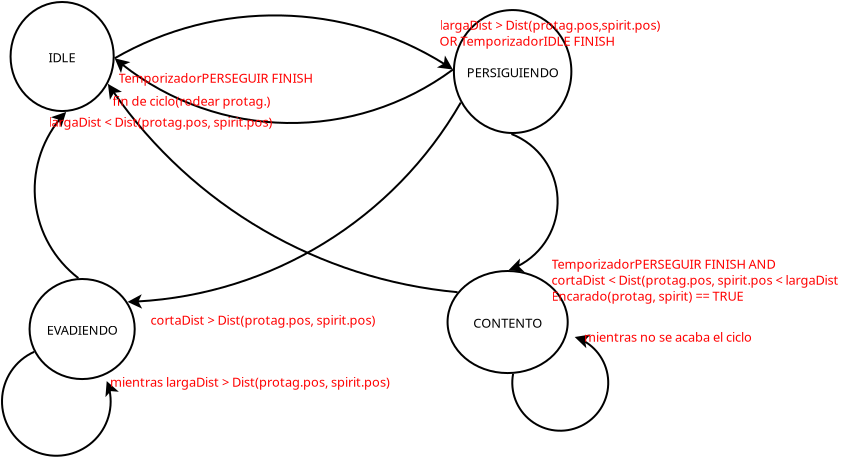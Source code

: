 <?xml version="1.0" encoding="UTF-8"?>
<dia:diagram xmlns:dia="http://www.lysator.liu.se/~alla/dia/">
  <dia:layer name="Fondo" visible="true" active="true">
    <dia:object type="Flowchart - Ellipse" version="0" id="O0">
      <dia:attribute name="obj_pos">
        <dia:point val="15.493,11.247"/>
      </dia:attribute>
      <dia:attribute name="obj_bb">
        <dia:rectangle val="15.443,11.197;20.7,16.75"/>
      </dia:attribute>
      <dia:attribute name="elem_corner">
        <dia:point val="15.493,11.247"/>
      </dia:attribute>
      <dia:attribute name="elem_width">
        <dia:real val="5.157"/>
      </dia:attribute>
      <dia:attribute name="elem_height">
        <dia:real val="5.453"/>
      </dia:attribute>
      <dia:attribute name="show_background">
        <dia:boolean val="true"/>
      </dia:attribute>
      <dia:attribute name="padding">
        <dia:real val="0.354"/>
      </dia:attribute>
      <dia:attribute name="text">
        <dia:composite type="text">
          <dia:attribute name="string">
            <dia:string>#IDLE#</dia:string>
          </dia:attribute>
          <dia:attribute name="font">
            <dia:font family="sans" style="0" name="Helvetica"/>
          </dia:attribute>
          <dia:attribute name="height">
            <dia:real val="0.8"/>
          </dia:attribute>
          <dia:attribute name="pos">
            <dia:point val="18.072,14.168"/>
          </dia:attribute>
          <dia:attribute name="color">
            <dia:color val="#000000"/>
          </dia:attribute>
          <dia:attribute name="alignment">
            <dia:enum val="1"/>
          </dia:attribute>
        </dia:composite>
      </dia:attribute>
    </dia:object>
    <dia:object type="Flowchart - Ellipse" version="0" id="O1">
      <dia:attribute name="obj_pos">
        <dia:point val="37.66,11.65"/>
      </dia:attribute>
      <dia:attribute name="obj_bb">
        <dia:rectangle val="37.61,11.6;43.583,17.847"/>
      </dia:attribute>
      <dia:attribute name="elem_corner">
        <dia:point val="37.66,11.65"/>
      </dia:attribute>
      <dia:attribute name="elem_width">
        <dia:real val="5.873"/>
      </dia:attribute>
      <dia:attribute name="elem_height">
        <dia:real val="6.147"/>
      </dia:attribute>
      <dia:attribute name="show_background">
        <dia:boolean val="true"/>
      </dia:attribute>
      <dia:attribute name="padding">
        <dia:real val="0.354"/>
      </dia:attribute>
      <dia:attribute name="text">
        <dia:composite type="text">
          <dia:attribute name="string">
            <dia:string>#PERSIGUIENDO#</dia:string>
          </dia:attribute>
          <dia:attribute name="font">
            <dia:font family="sans" style="0" name="Helvetica"/>
          </dia:attribute>
          <dia:attribute name="height">
            <dia:real val="0.8"/>
          </dia:attribute>
          <dia:attribute name="pos">
            <dia:point val="40.597,14.918"/>
          </dia:attribute>
          <dia:attribute name="color">
            <dia:color val="#000000"/>
          </dia:attribute>
          <dia:attribute name="alignment">
            <dia:enum val="1"/>
          </dia:attribute>
        </dia:composite>
      </dia:attribute>
    </dia:object>
    <dia:object type="Flowchart - Ellipse" version="0" id="O2">
      <dia:attribute name="obj_pos">
        <dia:point val="16.443,25.097"/>
      </dia:attribute>
      <dia:attribute name="obj_bb">
        <dia:rectangle val="16.393,25.047;21.75,30.15"/>
      </dia:attribute>
      <dia:attribute name="elem_corner">
        <dia:point val="16.443,25.097"/>
      </dia:attribute>
      <dia:attribute name="elem_width">
        <dia:real val="5.257"/>
      </dia:attribute>
      <dia:attribute name="elem_height">
        <dia:real val="5.003"/>
      </dia:attribute>
      <dia:attribute name="show_background">
        <dia:boolean val="true"/>
      </dia:attribute>
      <dia:attribute name="padding">
        <dia:real val="0.354"/>
      </dia:attribute>
      <dia:attribute name="text">
        <dia:composite type="text">
          <dia:attribute name="string">
            <dia:string>#EVADIENDO#</dia:string>
          </dia:attribute>
          <dia:attribute name="font">
            <dia:font family="sans" style="0" name="Helvetica"/>
          </dia:attribute>
          <dia:attribute name="height">
            <dia:real val="0.8"/>
          </dia:attribute>
          <dia:attribute name="pos">
            <dia:point val="19.072,27.793"/>
          </dia:attribute>
          <dia:attribute name="color">
            <dia:color val="#000000"/>
          </dia:attribute>
          <dia:attribute name="alignment">
            <dia:enum val="1"/>
          </dia:attribute>
        </dia:composite>
      </dia:attribute>
    </dia:object>
    <dia:object type="Flowchart - Ellipse" version="0" id="O3">
      <dia:attribute name="obj_pos">
        <dia:point val="37.343,24.697"/>
      </dia:attribute>
      <dia:attribute name="obj_bb">
        <dia:rectangle val="37.293,24.647;43.4,29.85"/>
      </dia:attribute>
      <dia:attribute name="elem_corner">
        <dia:point val="37.343,24.697"/>
      </dia:attribute>
      <dia:attribute name="elem_width">
        <dia:real val="6.007"/>
      </dia:attribute>
      <dia:attribute name="elem_height">
        <dia:real val="5.103"/>
      </dia:attribute>
      <dia:attribute name="show_background">
        <dia:boolean val="true"/>
      </dia:attribute>
      <dia:attribute name="padding">
        <dia:real val="0.354"/>
      </dia:attribute>
      <dia:attribute name="text">
        <dia:composite type="text">
          <dia:attribute name="string">
            <dia:string>#CONTENTO#</dia:string>
          </dia:attribute>
          <dia:attribute name="font">
            <dia:font family="sans" style="0" name="Helvetica"/>
          </dia:attribute>
          <dia:attribute name="height">
            <dia:real val="0.8"/>
          </dia:attribute>
          <dia:attribute name="pos">
            <dia:point val="40.347,27.443"/>
          </dia:attribute>
          <dia:attribute name="color">
            <dia:color val="#000000"/>
          </dia:attribute>
          <dia:attribute name="alignment">
            <dia:enum val="1"/>
          </dia:attribute>
        </dia:composite>
      </dia:attribute>
    </dia:object>
    <dia:object type="Standard - Arc" version="0" id="O4">
      <dia:attribute name="obj_pos">
        <dia:point val="18.072,13.973"/>
      </dia:attribute>
      <dia:attribute name="obj_bb">
        <dia:rectangle val="18.02,11.867;40.648,14.775"/>
      </dia:attribute>
      <dia:attribute name="conn_endpoints">
        <dia:point val="18.072,13.973"/>
        <dia:point val="40.597,14.723"/>
      </dia:attribute>
      <dia:attribute name="curve_distance">
        <dia:real val="-2.418"/>
      </dia:attribute>
      <dia:attribute name="end_arrow">
        <dia:enum val="22"/>
      </dia:attribute>
      <dia:attribute name="end_arrow_length">
        <dia:real val="0.5"/>
      </dia:attribute>
      <dia:attribute name="end_arrow_width">
        <dia:real val="0.5"/>
      </dia:attribute>
      <dia:connections>
        <dia:connection handle="0" to="O0" connection="16"/>
        <dia:connection handle="1" to="O1" connection="16"/>
      </dia:connections>
    </dia:object>
    <dia:object type="Standard - Arc" version="0" id="O5">
      <dia:attribute name="obj_pos">
        <dia:point val="40.597,14.723"/>
      </dia:attribute>
      <dia:attribute name="obj_bb">
        <dia:rectangle val="18.02,13.922;40.648,17.359"/>
      </dia:attribute>
      <dia:attribute name="conn_endpoints">
        <dia:point val="40.597,14.723"/>
        <dia:point val="18.072,13.973"/>
      </dia:attribute>
      <dia:attribute name="curve_distance">
        <dia:real val="-2.949"/>
      </dia:attribute>
      <dia:attribute name="end_arrow">
        <dia:enum val="22"/>
      </dia:attribute>
      <dia:attribute name="end_arrow_length">
        <dia:real val="0.5"/>
      </dia:attribute>
      <dia:attribute name="end_arrow_width">
        <dia:real val="0.5"/>
      </dia:attribute>
      <dia:connections>
        <dia:connection handle="0" to="O1" connection="16"/>
        <dia:connection handle="1" to="O0" connection="16"/>
      </dia:connections>
    </dia:object>
    <dia:object type="Standard - Arc" version="0" id="O6">
      <dia:attribute name="obj_pos">
        <dia:point val="40.347,27.248"/>
      </dia:attribute>
      <dia:attribute name="obj_bb">
        <dia:rectangle val="18.003,13.905;40.415,27.317"/>
      </dia:attribute>
      <dia:attribute name="conn_endpoints">
        <dia:point val="40.347,27.248"/>
        <dia:point val="18.072,13.973"/>
      </dia:attribute>
      <dia:attribute name="curve_distance">
        <dia:real val="-2.306"/>
      </dia:attribute>
      <dia:attribute name="end_arrow">
        <dia:enum val="22"/>
      </dia:attribute>
      <dia:attribute name="end_arrow_length">
        <dia:real val="0.5"/>
      </dia:attribute>
      <dia:attribute name="end_arrow_width">
        <dia:real val="0.5"/>
      </dia:attribute>
      <dia:connections>
        <dia:connection handle="0" to="O3" connection="16"/>
        <dia:connection handle="1" to="O0" connection="16"/>
      </dia:connections>
    </dia:object>
    <dia:object type="Standard - Arc" version="0" id="O7">
      <dia:attribute name="obj_pos">
        <dia:point val="40.597,14.723"/>
      </dia:attribute>
      <dia:attribute name="obj_bb">
        <dia:rectangle val="19.003,14.655;40.665,27.855"/>
      </dia:attribute>
      <dia:attribute name="conn_endpoints">
        <dia:point val="40.597,14.723"/>
        <dia:point val="19.072,27.598"/>
      </dia:attribute>
      <dia:attribute name="curve_distance">
        <dia:real val="-2.527"/>
      </dia:attribute>
      <dia:attribute name="end_arrow">
        <dia:enum val="22"/>
      </dia:attribute>
      <dia:attribute name="end_arrow_length">
        <dia:real val="0.5"/>
      </dia:attribute>
      <dia:attribute name="end_arrow_width">
        <dia:real val="0.5"/>
      </dia:attribute>
      <dia:connections>
        <dia:connection handle="0" to="O1" connection="16"/>
        <dia:connection handle="1" to="O2" connection="16"/>
      </dia:connections>
    </dia:object>
    <dia:object type="Standard - Arc" version="0" id="O8">
      <dia:attribute name="obj_pos">
        <dia:point val="40.597,14.723"/>
      </dia:attribute>
      <dia:attribute name="obj_bb">
        <dia:rectangle val="40.296,14.672;42.902,27.299"/>
      </dia:attribute>
      <dia:attribute name="conn_endpoints">
        <dia:point val="40.597,14.723"/>
        <dia:point val="40.347,27.248"/>
      </dia:attribute>
      <dia:attribute name="curve_distance">
        <dia:real val="-2.379"/>
      </dia:attribute>
      <dia:attribute name="end_arrow">
        <dia:enum val="22"/>
      </dia:attribute>
      <dia:attribute name="end_arrow_length">
        <dia:real val="0.5"/>
      </dia:attribute>
      <dia:attribute name="end_arrow_width">
        <dia:real val="0.5"/>
      </dia:attribute>
      <dia:connections>
        <dia:connection handle="0" to="O1" connection="16"/>
        <dia:connection handle="1" to="O3" connection="16"/>
      </dia:connections>
    </dia:object>
    <dia:object type="Standard - Arc" version="0" id="O9">
      <dia:attribute name="obj_pos">
        <dia:point val="19.072,27.598"/>
      </dia:attribute>
      <dia:attribute name="obj_bb">
        <dia:rectangle val="16.619,13.92;19.125,27.652"/>
      </dia:attribute>
      <dia:attribute name="conn_endpoints">
        <dia:point val="19.072,27.598"/>
        <dia:point val="18.072,13.973"/>
      </dia:attribute>
      <dia:attribute name="curve_distance">
        <dia:real val="-1.871"/>
      </dia:attribute>
      <dia:attribute name="end_arrow">
        <dia:enum val="22"/>
      </dia:attribute>
      <dia:attribute name="end_arrow_length">
        <dia:real val="0.5"/>
      </dia:attribute>
      <dia:attribute name="end_arrow_width">
        <dia:real val="0.5"/>
      </dia:attribute>
      <dia:connections>
        <dia:connection handle="0" to="O2" connection="16"/>
        <dia:connection handle="1" to="O0" connection="16"/>
      </dia:connections>
    </dia:object>
    <dia:object type="Standard - Arc" version="0" id="O10">
      <dia:attribute name="obj_pos">
        <dia:point val="19.072,27.598"/>
      </dia:attribute>
      <dia:attribute name="obj_bb">
        <dia:rectangle val="14.448,27.022;20.605,32.932"/>
      </dia:attribute>
      <dia:attribute name="conn_endpoints">
        <dia:point val="19.072,27.598"/>
        <dia:point val="20.3,30.2"/>
      </dia:attribute>
      <dia:attribute name="curve_distance">
        <dia:real val="5.429"/>
      </dia:attribute>
      <dia:attribute name="end_arrow">
        <dia:enum val="22"/>
      </dia:attribute>
      <dia:attribute name="end_arrow_length">
        <dia:real val="0.5"/>
      </dia:attribute>
      <dia:attribute name="end_arrow_width">
        <dia:real val="0.5"/>
      </dia:attribute>
      <dia:connections>
        <dia:connection handle="0" to="O2" connection="16"/>
      </dia:connections>
    </dia:object>
    <dia:object type="Standard - Arc" version="0" id="O11">
      <dia:attribute name="obj_pos">
        <dia:point val="40.347,27.248"/>
      </dia:attribute>
      <dia:attribute name="obj_bb">
        <dia:rectangle val="38.817,27.189;44.43,32.411"/>
      </dia:attribute>
      <dia:attribute name="conn_endpoints">
        <dia:point val="40.347,27.248"/>
        <dia:point val="43.7,27.997"/>
      </dia:attribute>
      <dia:attribute name="curve_distance">
        <dia:real val="4.789"/>
      </dia:attribute>
      <dia:attribute name="end_arrow">
        <dia:enum val="22"/>
      </dia:attribute>
      <dia:attribute name="end_arrow_length">
        <dia:real val="0.5"/>
      </dia:attribute>
      <dia:attribute name="end_arrow_width">
        <dia:real val="0.5"/>
      </dia:attribute>
      <dia:connections>
        <dia:connection handle="0" to="O3" connection="16"/>
      </dia:connections>
    </dia:object>
    <dia:object type="Standard - Text" version="1" id="O12">
      <dia:attribute name="obj_pos">
        <dia:point val="36.943,12.632"/>
      </dia:attribute>
      <dia:attribute name="obj_bb">
        <dia:rectangle val="36.943,12.037;49.115,13.582"/>
      </dia:attribute>
      <dia:attribute name="text">
        <dia:composite type="text">
          <dia:attribute name="string">
            <dia:string>#largaDist &gt; Dist(protag.pos,spirit.pos)
OR TemporizadorIDLE FINISH#</dia:string>
          </dia:attribute>
          <dia:attribute name="font">
            <dia:font family="sans" style="0" name="Helvetica"/>
          </dia:attribute>
          <dia:attribute name="height">
            <dia:real val="0.8"/>
          </dia:attribute>
          <dia:attribute name="pos">
            <dia:point val="36.943,12.632"/>
          </dia:attribute>
          <dia:attribute name="color">
            <dia:color val="#ff0000"/>
          </dia:attribute>
          <dia:attribute name="alignment">
            <dia:enum val="0"/>
          </dia:attribute>
        </dia:composite>
      </dia:attribute>
      <dia:attribute name="valign">
        <dia:enum val="3"/>
      </dia:attribute>
    </dia:object>
    <dia:object type="Standard - Text" version="1" id="O13">
      <dia:attribute name="obj_pos">
        <dia:point val="42.543,24.582"/>
      </dia:attribute>
      <dia:attribute name="obj_bb">
        <dia:rectangle val="42.543,23.987;58.513,27.132"/>
      </dia:attribute>
      <dia:attribute name="text">
        <dia:composite type="text">
          <dia:attribute name="string">
            <dia:string>#TemporizadorPERSEGUIR FINISH AND
cortaDist &lt; Dist(protag.pos, spirit.pos &lt; largaDist
Encarado(protag, spirit) == TRUE
#</dia:string>
          </dia:attribute>
          <dia:attribute name="font">
            <dia:font family="sans" style="0" name="Helvetica"/>
          </dia:attribute>
          <dia:attribute name="height">
            <dia:real val="0.8"/>
          </dia:attribute>
          <dia:attribute name="pos">
            <dia:point val="42.543,24.582"/>
          </dia:attribute>
          <dia:attribute name="color">
            <dia:color val="#ff0000"/>
          </dia:attribute>
          <dia:attribute name="alignment">
            <dia:enum val="0"/>
          </dia:attribute>
        </dia:composite>
      </dia:attribute>
      <dia:attribute name="valign">
        <dia:enum val="3"/>
      </dia:attribute>
    </dia:object>
    <dia:object type="Standard - Text" version="1" id="O14">
      <dia:attribute name="obj_pos">
        <dia:point val="20.893,15.282"/>
      </dia:attribute>
      <dia:attribute name="obj_bb">
        <dia:rectangle val="20.893,14.687;31.295,15.432"/>
      </dia:attribute>
      <dia:attribute name="text">
        <dia:composite type="text">
          <dia:attribute name="string">
            <dia:string>#TemporizadorPERSEGUIR FINISH#</dia:string>
          </dia:attribute>
          <dia:attribute name="font">
            <dia:font family="sans" style="0" name="Helvetica"/>
          </dia:attribute>
          <dia:attribute name="height">
            <dia:real val="0.8"/>
          </dia:attribute>
          <dia:attribute name="pos">
            <dia:point val="20.893,15.282"/>
          </dia:attribute>
          <dia:attribute name="color">
            <dia:color val="#ff0000"/>
          </dia:attribute>
          <dia:attribute name="alignment">
            <dia:enum val="0"/>
          </dia:attribute>
        </dia:composite>
      </dia:attribute>
      <dia:attribute name="valign">
        <dia:enum val="3"/>
      </dia:attribute>
    </dia:object>
    <dia:object type="Standard - Text" version="1" id="O15">
      <dia:attribute name="obj_pos">
        <dia:point val="22.493,27.382"/>
      </dia:attribute>
      <dia:attribute name="obj_bb">
        <dia:rectangle val="22.493,26.787;34.885,27.532"/>
      </dia:attribute>
      <dia:attribute name="text">
        <dia:composite type="text">
          <dia:attribute name="string">
            <dia:string>#cortaDist &gt; Dist(protag.pos, spirit.pos)#</dia:string>
          </dia:attribute>
          <dia:attribute name="font">
            <dia:font family="sans" style="0" name="Helvetica"/>
          </dia:attribute>
          <dia:attribute name="height">
            <dia:real val="0.8"/>
          </dia:attribute>
          <dia:attribute name="pos">
            <dia:point val="22.493,27.382"/>
          </dia:attribute>
          <dia:attribute name="color">
            <dia:color val="#ff0000"/>
          </dia:attribute>
          <dia:attribute name="alignment">
            <dia:enum val="0"/>
          </dia:attribute>
        </dia:composite>
      </dia:attribute>
      <dia:attribute name="valign">
        <dia:enum val="3"/>
      </dia:attribute>
    </dia:object>
    <dia:object type="Standard - Text" version="1" id="O16">
      <dia:attribute name="obj_pos">
        <dia:point val="17.393,17.482"/>
      </dia:attribute>
      <dia:attribute name="obj_bb">
        <dia:rectangle val="17.393,16.887;29.768,17.632"/>
      </dia:attribute>
      <dia:attribute name="text">
        <dia:composite type="text">
          <dia:attribute name="string">
            <dia:string>#largaDist &lt; Dist(protag.pos, spirit.pos)#</dia:string>
          </dia:attribute>
          <dia:attribute name="font">
            <dia:font family="sans" style="0" name="Helvetica"/>
          </dia:attribute>
          <dia:attribute name="height">
            <dia:real val="0.8"/>
          </dia:attribute>
          <dia:attribute name="pos">
            <dia:point val="17.393,17.482"/>
          </dia:attribute>
          <dia:attribute name="color">
            <dia:color val="#ff0000"/>
          </dia:attribute>
          <dia:attribute name="alignment">
            <dia:enum val="0"/>
          </dia:attribute>
        </dia:composite>
      </dia:attribute>
      <dia:attribute name="valign">
        <dia:enum val="3"/>
      </dia:attribute>
    </dia:object>
    <dia:object type="Standard - Text" version="1" id="O17">
      <dia:attribute name="obj_pos">
        <dia:point val="20.593,16.432"/>
      </dia:attribute>
      <dia:attribute name="obj_bb">
        <dia:rectangle val="20.593,15.837;29.19,16.582"/>
      </dia:attribute>
      <dia:attribute name="text">
        <dia:composite type="text">
          <dia:attribute name="string">
            <dia:string>#fin de ciclo(rodear protag.)#</dia:string>
          </dia:attribute>
          <dia:attribute name="font">
            <dia:font family="sans" style="0" name="Helvetica"/>
          </dia:attribute>
          <dia:attribute name="height">
            <dia:real val="0.8"/>
          </dia:attribute>
          <dia:attribute name="pos">
            <dia:point val="20.593,16.432"/>
          </dia:attribute>
          <dia:attribute name="color">
            <dia:color val="#ff0000"/>
          </dia:attribute>
          <dia:attribute name="alignment">
            <dia:enum val="0"/>
          </dia:attribute>
        </dia:composite>
      </dia:attribute>
      <dia:attribute name="valign">
        <dia:enum val="3"/>
      </dia:attribute>
    </dia:object>
    <dia:object type="Standard - Text" version="1" id="O18">
      <dia:attribute name="obj_pos">
        <dia:point val="44.163,28.232"/>
      </dia:attribute>
      <dia:attribute name="obj_bb">
        <dia:rectangle val="44.163,27.637;53.5,28.382"/>
      </dia:attribute>
      <dia:attribute name="text">
        <dia:composite type="text">
          <dia:attribute name="string">
            <dia:string>#mientras no se acaba el ciclo#</dia:string>
          </dia:attribute>
          <dia:attribute name="font">
            <dia:font family="sans" style="0" name="Helvetica"/>
          </dia:attribute>
          <dia:attribute name="height">
            <dia:real val="0.8"/>
          </dia:attribute>
          <dia:attribute name="pos">
            <dia:point val="44.163,28.232"/>
          </dia:attribute>
          <dia:attribute name="color">
            <dia:color val="#ff0000"/>
          </dia:attribute>
          <dia:attribute name="alignment">
            <dia:enum val="0"/>
          </dia:attribute>
        </dia:composite>
      </dia:attribute>
      <dia:attribute name="valign">
        <dia:enum val="3"/>
      </dia:attribute>
    </dia:object>
    <dia:object type="Standard - Text" version="1" id="O19">
      <dia:attribute name="obj_pos">
        <dia:point val="20.463,30.482"/>
      </dia:attribute>
      <dia:attribute name="obj_bb">
        <dia:rectangle val="20.463,29.887;35.878,30.632"/>
      </dia:attribute>
      <dia:attribute name="text">
        <dia:composite type="text">
          <dia:attribute name="string">
            <dia:string>#mientras largaDist &gt; Dist(protag.pos, spirit.pos)#</dia:string>
          </dia:attribute>
          <dia:attribute name="font">
            <dia:font family="sans" style="0" name="Helvetica"/>
          </dia:attribute>
          <dia:attribute name="height">
            <dia:real val="0.8"/>
          </dia:attribute>
          <dia:attribute name="pos">
            <dia:point val="20.463,30.482"/>
          </dia:attribute>
          <dia:attribute name="color">
            <dia:color val="#ff0000"/>
          </dia:attribute>
          <dia:attribute name="alignment">
            <dia:enum val="0"/>
          </dia:attribute>
        </dia:composite>
      </dia:attribute>
      <dia:attribute name="valign">
        <dia:enum val="3"/>
      </dia:attribute>
    </dia:object>
  </dia:layer>
</dia:diagram>

